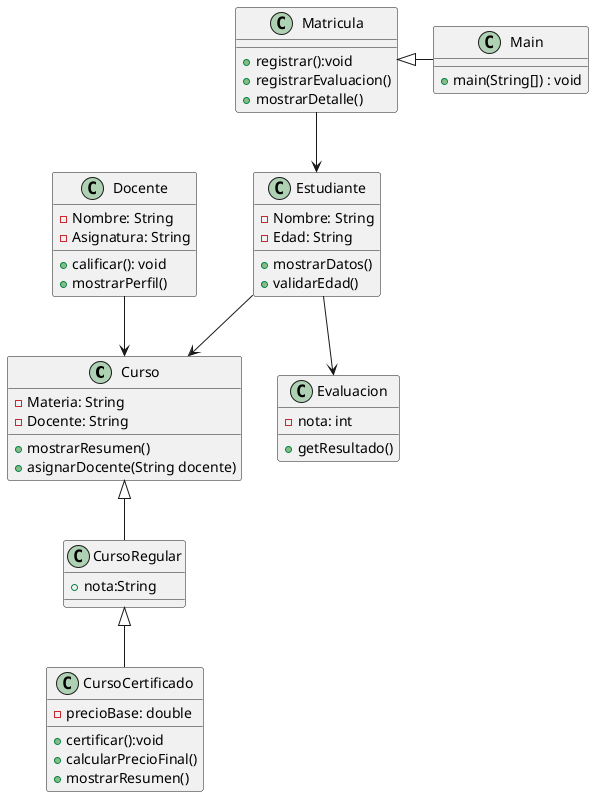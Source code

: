 @startuml
'https://plantuml.com/class-diagram

 class Curso{
-Materia: String
-Docente: String
+mostrarResumen()
+asignarDocente(String docente)
}
class CursoRegular{
+nota:String
}
class CursoCertificado{
-precioBase: double
+certificar():void
+calcularPrecioFinal()
+mostrarResumen()
}
class Estudiante{
-Nombre: String
-Edad: String
+mostrarDatos()
+validarEdad()
}
class Docente{
-Nombre: String
-Asignatura: String
+calificar(): void
+mostrarPerfil()
}
class Matricula{
+registrar():void
+registrarEvaluacion()
+mostrarDetalle()
}

class Evaluacion{
-nota: int
+getResultado()
}
class Main{
+ main(String[]) : void
}

Curso <|-- CursoRegular
CursoRegular <|-- CursoCertificado

Estudiante --> Curso
Docente --> Curso


Matricula <|- Main

Matricula --> Estudiante


Estudiante --> Evaluacion


@enduml